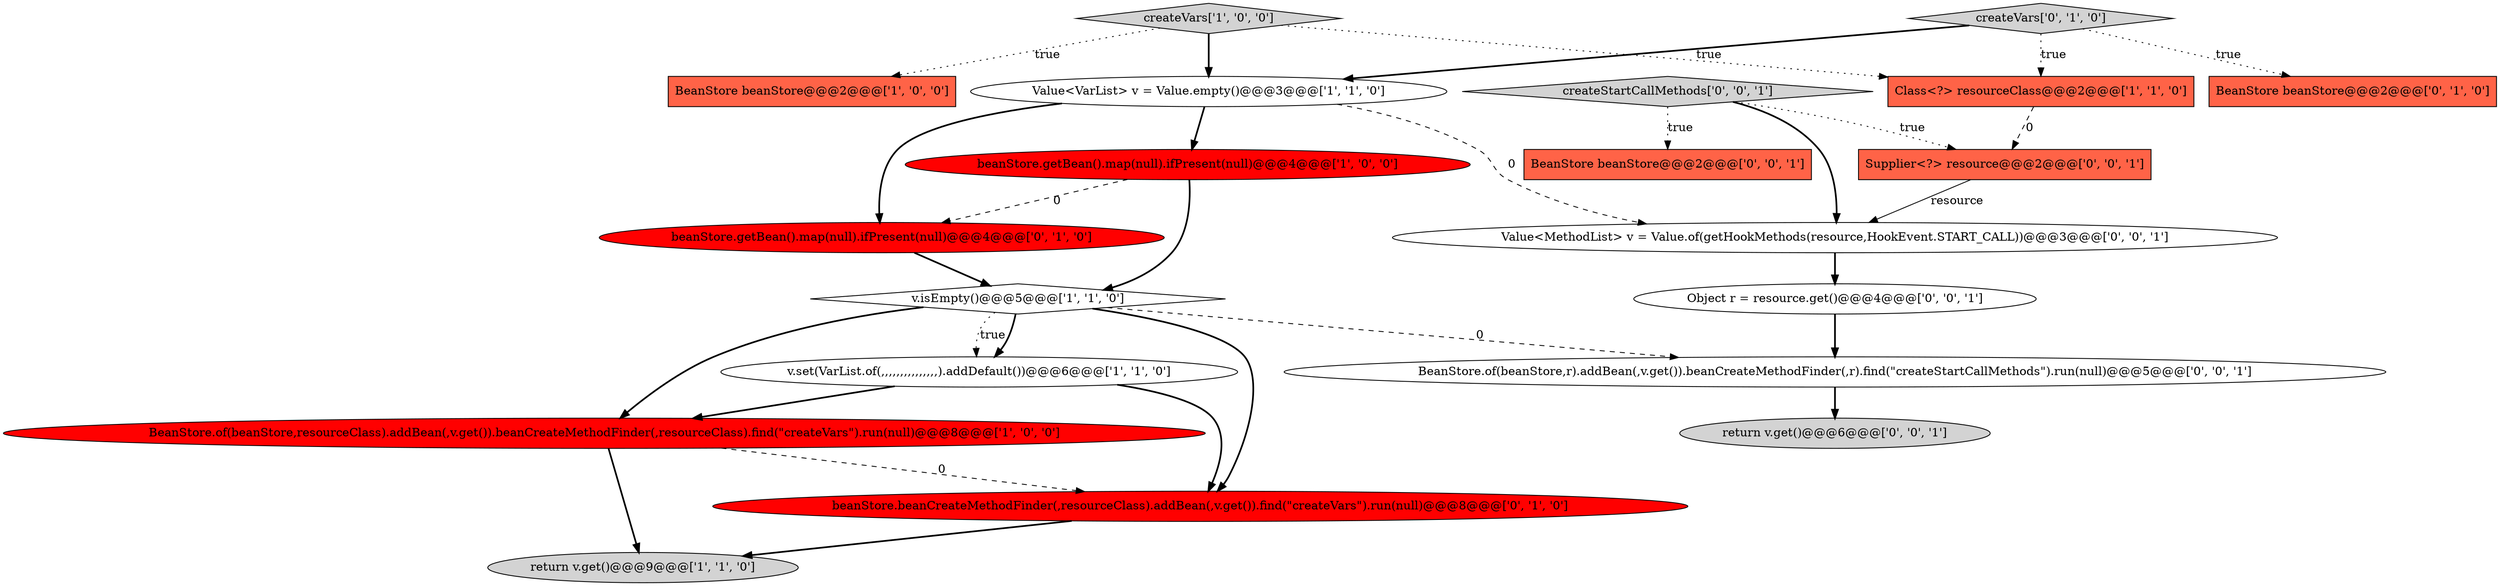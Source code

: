 digraph {
15 [style = filled, label = "BeanStore beanStore@@@2@@@['0', '0', '1']", fillcolor = tomato, shape = box image = "AAA0AAABBB3BBB"];
7 [style = filled, label = "beanStore.getBean().map(null).ifPresent(null)@@@4@@@['1', '0', '0']", fillcolor = red, shape = ellipse image = "AAA1AAABBB1BBB"];
4 [style = filled, label = "BeanStore beanStore@@@2@@@['1', '0', '0']", fillcolor = tomato, shape = box image = "AAA0AAABBB1BBB"];
2 [style = filled, label = "Value<VarList> v = Value.empty()@@@3@@@['1', '1', '0']", fillcolor = white, shape = ellipse image = "AAA0AAABBB1BBB"];
9 [style = filled, label = "BeanStore beanStore@@@2@@@['0', '1', '0']", fillcolor = tomato, shape = box image = "AAA0AAABBB2BBB"];
10 [style = filled, label = "beanStore.getBean().map(null).ifPresent(null)@@@4@@@['0', '1', '0']", fillcolor = red, shape = ellipse image = "AAA1AAABBB2BBB"];
5 [style = filled, label = "Class<?> resourceClass@@@2@@@['1', '1', '0']", fillcolor = tomato, shape = box image = "AAA0AAABBB1BBB"];
14 [style = filled, label = "createStartCallMethods['0', '0', '1']", fillcolor = lightgray, shape = diamond image = "AAA0AAABBB3BBB"];
1 [style = filled, label = "return v.get()@@@9@@@['1', '1', '0']", fillcolor = lightgray, shape = ellipse image = "AAA0AAABBB1BBB"];
3 [style = filled, label = "createVars['1', '0', '0']", fillcolor = lightgray, shape = diamond image = "AAA0AAABBB1BBB"];
13 [style = filled, label = "Object r = resource.get()@@@4@@@['0', '0', '1']", fillcolor = white, shape = ellipse image = "AAA0AAABBB3BBB"];
17 [style = filled, label = "BeanStore.of(beanStore,r).addBean(,v.get()).beanCreateMethodFinder(,r).find(\"createStartCallMethods\").run(null)@@@5@@@['0', '0', '1']", fillcolor = white, shape = ellipse image = "AAA0AAABBB3BBB"];
12 [style = filled, label = "createVars['0', '1', '0']", fillcolor = lightgray, shape = diamond image = "AAA0AAABBB2BBB"];
16 [style = filled, label = "Value<MethodList> v = Value.of(getHookMethods(resource,HookEvent.START_CALL))@@@3@@@['0', '0', '1']", fillcolor = white, shape = ellipse image = "AAA0AAABBB3BBB"];
8 [style = filled, label = "v.set(VarList.of(,,,,,,,,,,,,,,,).addDefault())@@@6@@@['1', '1', '0']", fillcolor = white, shape = ellipse image = "AAA0AAABBB1BBB"];
11 [style = filled, label = "beanStore.beanCreateMethodFinder(,resourceClass).addBean(,v.get()).find(\"createVars\").run(null)@@@8@@@['0', '1', '0']", fillcolor = red, shape = ellipse image = "AAA1AAABBB2BBB"];
18 [style = filled, label = "Supplier<?> resource@@@2@@@['0', '0', '1']", fillcolor = tomato, shape = box image = "AAA0AAABBB3BBB"];
0 [style = filled, label = "v.isEmpty()@@@5@@@['1', '1', '0']", fillcolor = white, shape = diamond image = "AAA0AAABBB1BBB"];
6 [style = filled, label = "BeanStore.of(beanStore,resourceClass).addBean(,v.get()).beanCreateMethodFinder(,resourceClass).find(\"createVars\").run(null)@@@8@@@['1', '0', '0']", fillcolor = red, shape = ellipse image = "AAA1AAABBB1BBB"];
19 [style = filled, label = "return v.get()@@@6@@@['0', '0', '1']", fillcolor = lightgray, shape = ellipse image = "AAA0AAABBB3BBB"];
14->16 [style = bold, label=""];
16->13 [style = bold, label=""];
0->6 [style = bold, label=""];
11->1 [style = bold, label=""];
6->11 [style = dashed, label="0"];
3->4 [style = dotted, label="true"];
0->11 [style = bold, label=""];
7->0 [style = bold, label=""];
8->6 [style = bold, label=""];
18->16 [style = solid, label="resource"];
2->10 [style = bold, label=""];
5->18 [style = dashed, label="0"];
0->17 [style = dashed, label="0"];
17->19 [style = bold, label=""];
0->8 [style = dotted, label="true"];
6->1 [style = bold, label=""];
13->17 [style = bold, label=""];
12->2 [style = bold, label=""];
14->15 [style = dotted, label="true"];
3->5 [style = dotted, label="true"];
3->2 [style = bold, label=""];
12->5 [style = dotted, label="true"];
2->16 [style = dashed, label="0"];
10->0 [style = bold, label=""];
0->8 [style = bold, label=""];
7->10 [style = dashed, label="0"];
2->7 [style = bold, label=""];
8->11 [style = bold, label=""];
14->18 [style = dotted, label="true"];
12->9 [style = dotted, label="true"];
}
